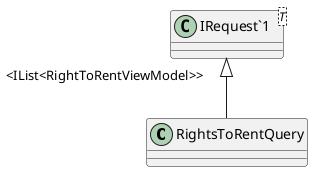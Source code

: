 @startuml
class RightsToRentQuery {
}
class "IRequest`1"<T> {
}
"IRequest`1" "<IList<RightToRentViewModel>>" <|-- RightsToRentQuery
@enduml
